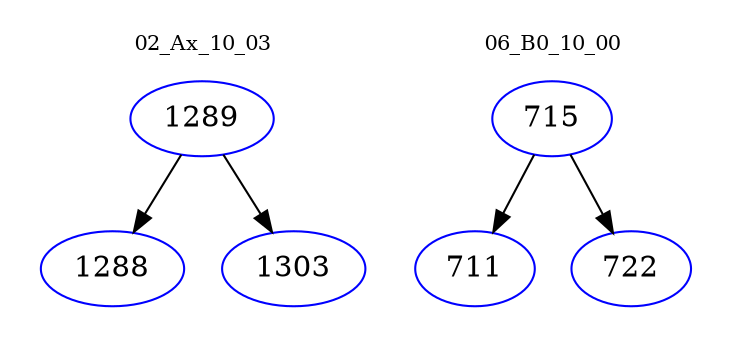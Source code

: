 digraph{
subgraph cluster_0 {
color = white
label = "02_Ax_10_03";
fontsize=10;
T0_1289 [label="1289", color="blue"]
T0_1289 -> T0_1288 [color="black"]
T0_1288 [label="1288", color="blue"]
T0_1289 -> T0_1303 [color="black"]
T0_1303 [label="1303", color="blue"]
}
subgraph cluster_1 {
color = white
label = "06_B0_10_00";
fontsize=10;
T1_715 [label="715", color="blue"]
T1_715 -> T1_711 [color="black"]
T1_711 [label="711", color="blue"]
T1_715 -> T1_722 [color="black"]
T1_722 [label="722", color="blue"]
}
}

